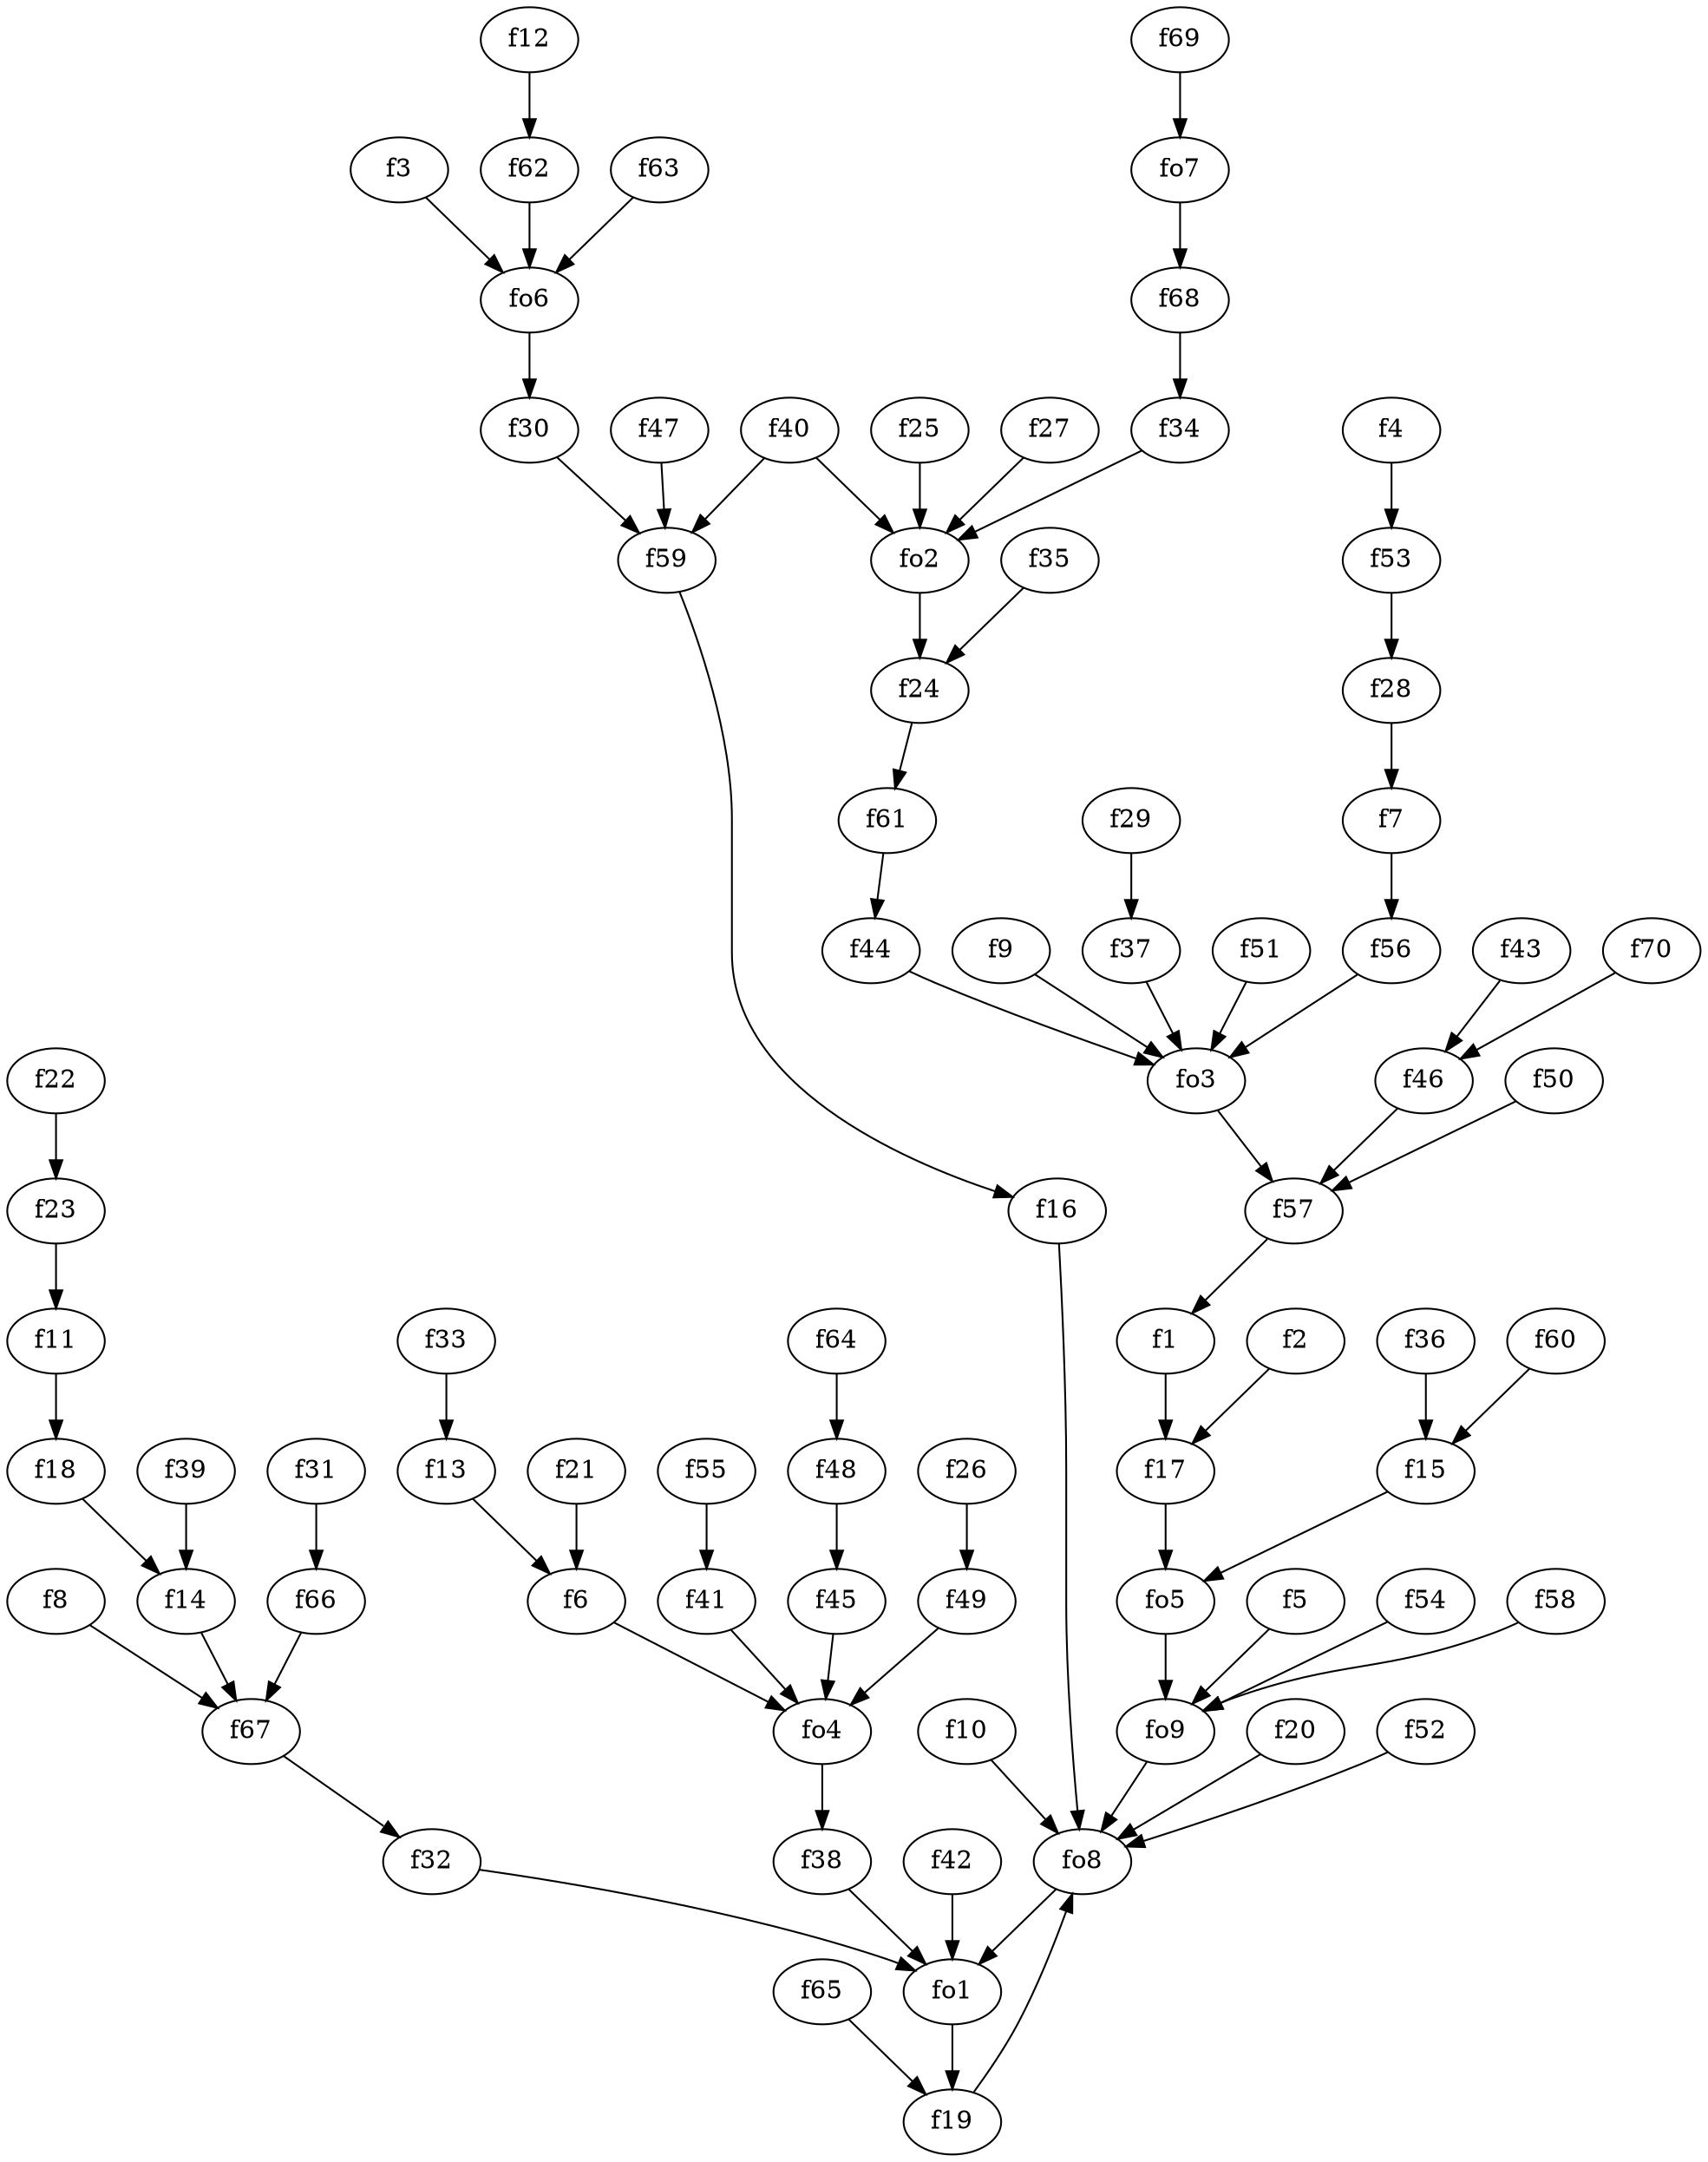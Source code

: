 strict digraph  {
f1;
f2;
f3;
f4;
f5;
f6;
f7;
f8;
f9;
f10;
f11;
f12;
f13;
f14;
f15;
f16;
f17;
f18;
f19;
f20;
f21;
f22;
f23;
f24;
f25;
f26;
f27;
f28;
f29;
f30;
f31;
f32;
f33;
f34;
f35;
f36;
f37;
f38;
f39;
f40;
f41;
f42;
f43;
f44;
f45;
f46;
f47;
f48;
f49;
f50;
f51;
f52;
f53;
f54;
f55;
f56;
f57;
f58;
f59;
f60;
f61;
f62;
f63;
f64;
f65;
f66;
f67;
f68;
f69;
f70;
fo1;
fo2;
fo3;
fo4;
fo5;
fo6;
fo7;
fo8;
fo9;
f1 -> f17  [weight=2];
f2 -> f17  [weight=2];
f3 -> fo6  [weight=2];
f4 -> f53  [weight=2];
f5 -> fo9  [weight=2];
f6 -> fo4  [weight=2];
f7 -> f56  [weight=2];
f8 -> f67  [weight=2];
f9 -> fo3  [weight=2];
f10 -> fo8  [weight=2];
f11 -> f18  [weight=2];
f12 -> f62  [weight=2];
f13 -> f6  [weight=2];
f14 -> f67  [weight=2];
f15 -> fo5  [weight=2];
f16 -> fo8  [weight=2];
f17 -> fo5  [weight=2];
f18 -> f14  [weight=2];
f19 -> fo8  [weight=2];
f20 -> fo8  [weight=2];
f21 -> f6  [weight=2];
f22 -> f23  [weight=2];
f23 -> f11  [weight=2];
f24 -> f61  [weight=2];
f25 -> fo2  [weight=2];
f26 -> f49  [weight=2];
f27 -> fo2  [weight=2];
f28 -> f7  [weight=2];
f29 -> f37  [weight=2];
f30 -> f59  [weight=2];
f31 -> f66  [weight=2];
f32 -> fo1  [weight=2];
f33 -> f13  [weight=2];
f34 -> fo2  [weight=2];
f35 -> f24  [weight=2];
f36 -> f15  [weight=2];
f37 -> fo3  [weight=2];
f38 -> fo1  [weight=2];
f39 -> f14  [weight=2];
f40 -> fo2  [weight=2];
f40 -> f59  [weight=2];
f41 -> fo4  [weight=2];
f42 -> fo1  [weight=2];
f43 -> f46  [weight=2];
f44 -> fo3  [weight=2];
f45 -> fo4  [weight=2];
f46 -> f57  [weight=2];
f47 -> f59  [weight=2];
f48 -> f45  [weight=2];
f49 -> fo4  [weight=2];
f50 -> f57  [weight=2];
f51 -> fo3  [weight=2];
f52 -> fo8  [weight=2];
f53 -> f28  [weight=2];
f54 -> fo9  [weight=2];
f55 -> f41  [weight=2];
f56 -> fo3  [weight=2];
f57 -> f1  [weight=2];
f58 -> fo9  [weight=2];
f59 -> f16  [weight=2];
f60 -> f15  [weight=2];
f61 -> f44  [weight=2];
f62 -> fo6  [weight=2];
f63 -> fo6  [weight=2];
f64 -> f48  [weight=2];
f65 -> f19  [weight=2];
f66 -> f67  [weight=2];
f67 -> f32  [weight=2];
f68 -> f34  [weight=2];
f69 -> fo7  [weight=2];
f70 -> f46  [weight=2];
fo1 -> f19  [weight=2];
fo2 -> f24  [weight=2];
fo3 -> f57  [weight=2];
fo4 -> f38  [weight=2];
fo5 -> fo9  [weight=2];
fo6 -> f30  [weight=2];
fo7 -> f68  [weight=2];
fo8 -> fo1  [weight=2];
fo9 -> fo8  [weight=2];
}
